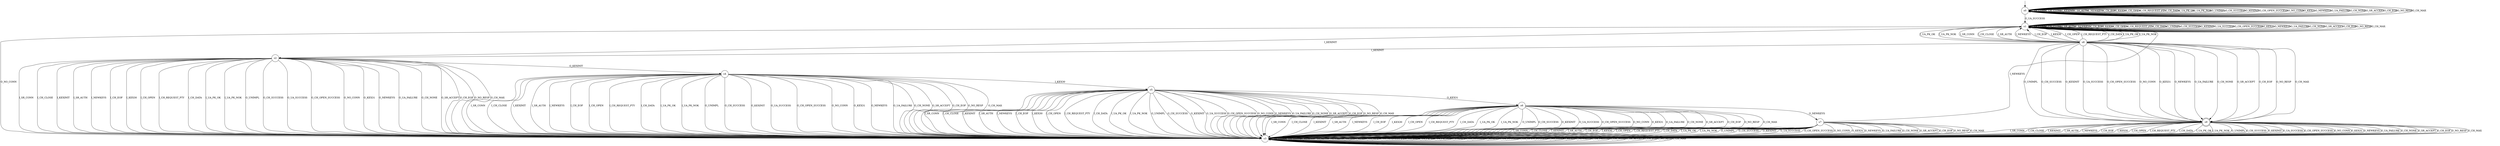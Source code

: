 digraph g {

	s0 [shape="circle" label="s0"];
	s1 [shape="circle" label="s1"];
	s2 [shape="circle" label="s2"];
	s3 [shape="circle" label="s3"];
	s4 [shape="circle" label="s4"];
	s5 [shape="circle" label="s5"];
	s6 [shape="circle" label="s6"];
	s7 [shape="circle" label="s7"];
	s8 [shape="circle" label="s8"];
	s9 [shape="doublecircle" label="s9"];
	s0 -> s0 [label="I_SR_CONN"];
	s0 -> s0 [label="I_CH_CLOSE"];
	s0 -> s0 [label="I_KEXINIT"];
	s0 -> s0 [label="I_SR_AUTH"];
	s0 -> s0 [label="I_NEWKEYS"];
	s0 -> s0 [label="I_CH_EOF"];
	s0 -> s0 [label="I_KEX30"];
	s0 -> s0 [label="I_CH_OPEN"];
	s0 -> s0 [label="I_CH_REQUEST_PTY"];
	s0 -> s0 [label="I_CH_DATA"];
	s0 -> s0 [label="I_UA_PK_OK"];
	s0 -> s0 [label="I_UA_PK_NOK"];
	s0 -> s0 [label="O_UNIMPL"];
	s0 -> s0 [label="O_CH_SUCCESS"];
	s0 -> s0 [label="O_KEXINIT"];
	s0 -> s1 [label="O_UA_SUCCESS"];
	s0 -> s0 [label="O_CH_OPEN_SUCCESS"];
	s0 -> s0 [label="O_NO_CONN"];
	s0 -> s0 [label="O_KEX31"];
	s0 -> s0 [label="O_NEWKEYS"];
	s0 -> s0 [label="O_UA_FAILURE"];
	s0 -> s0 [label="O_CH_NONE"];
	s0 -> s0 [label="O_SR_ACCEPT"];
	s0 -> s0 [label="O_CH_EOF"];
	s0 -> s0 [label="O_NO_RESP"];
	s0 -> s0 [label="O_CH_MAX"];
	s1 -> s1 [label="I_SR_CONN"];
	s1 -> s1 [label="I_CH_CLOSE"];
	s1 -> s2 [label="I_KEXINIT"];
	s1 -> s1 [label="I_SR_AUTH"];
	s1 -> s1 [label="I_NEWKEYS"];
	s1 -> s1 [label="I_CH_EOF"];
	s1 -> s1 [label="I_KEX30"];
	s1 -> s1 [label="I_CH_OPEN"];
	s1 -> s1 [label="I_CH_REQUEST_PTY"];
	s1 -> s1 [label="I_CH_DATA"];
	s1 -> s8 [label="I_UA_PK_OK"];
	s1 -> s8 [label="I_UA_PK_NOK"];
	s1 -> s1 [label="O_UNIMPL"];
	s1 -> s1 [label="O_CH_SUCCESS"];
	s1 -> s1 [label="O_KEXINIT"];
	s1 -> s1 [label="O_UA_SUCCESS"];
	s1 -> s1 [label="O_CH_OPEN_SUCCESS"];
	s1 -> s3 [label="O_NO_CONN"];
	s1 -> s1 [label="O_KEX31"];
	s1 -> s1 [label="O_NEWKEYS"];
	s1 -> s1 [label="O_UA_FAILURE"];
	s1 -> s1 [label="O_CH_NONE"];
	s1 -> s1 [label="O_SR_ACCEPT"];
	s1 -> s1 [label="O_CH_EOF"];
	s1 -> s1 [label="O_NO_RESP"];
	s1 -> s1 [label="O_CH_MAX"];
	s2 -> s3 [label="I_SR_CONN"];
	s2 -> s3 [label="I_CH_CLOSE"];
	s2 -> s3 [label="I_KEXINIT"];
	s2 -> s3 [label="I_SR_AUTH"];
	s2 -> s3 [label="I_NEWKEYS"];
	s2 -> s3 [label="I_CH_EOF"];
	s2 -> s3 [label="I_KEX30"];
	s2 -> s3 [label="I_CH_OPEN"];
	s2 -> s3 [label="I_CH_REQUEST_PTY"];
	s2 -> s3 [label="I_CH_DATA"];
	s2 -> s3 [label="I_UA_PK_OK"];
	s2 -> s3 [label="I_UA_PK_NOK"];
	s2 -> s3 [label="O_UNIMPL"];
	s2 -> s3 [label="O_CH_SUCCESS"];
	s2 -> s4 [label="O_KEXINIT"];
	s2 -> s3 [label="O_UA_SUCCESS"];
	s2 -> s3 [label="O_CH_OPEN_SUCCESS"];
	s2 -> s3 [label="O_NO_CONN"];
	s2 -> s3 [label="O_KEX31"];
	s2 -> s3 [label="O_NEWKEYS"];
	s2 -> s3 [label="O_UA_FAILURE"];
	s2 -> s3 [label="O_CH_NONE"];
	s2 -> s3 [label="O_SR_ACCEPT"];
	s2 -> s3 [label="O_CH_EOF"];
	s2 -> s3 [label="O_NO_RESP"];
	s2 -> s3 [label="O_CH_MAX"];
	s3 -> s3 [label="I_SR_CONN"];
	s3 -> s3 [label="I_CH_CLOSE"];
	s3 -> s3 [label="I_KEXINIT"];
	s3 -> s3 [label="I_SR_AUTH"];
	s3 -> s3 [label="I_NEWKEYS"];
	s3 -> s3 [label="I_CH_EOF"];
	s3 -> s3 [label="I_KEX30"];
	s3 -> s3 [label="I_CH_OPEN"];
	s3 -> s3 [label="I_CH_REQUEST_PTY"];
	s3 -> s3 [label="I_CH_DATA"];
	s3 -> s3 [label="I_UA_PK_OK"];
	s3 -> s3 [label="I_UA_PK_NOK"];
	s3 -> s3 [label="O_UNIMPL"];
	s3 -> s3 [label="O_CH_SUCCESS"];
	s3 -> s3 [label="O_KEXINIT"];
	s3 -> s3 [label="O_UA_SUCCESS"];
	s3 -> s3 [label="O_CH_OPEN_SUCCESS"];
	s3 -> s3 [label="O_NO_CONN"];
	s3 -> s3 [label="O_KEX31"];
	s3 -> s3 [label="O_NEWKEYS"];
	s3 -> s3 [label="O_UA_FAILURE"];
	s3 -> s3 [label="O_CH_NONE"];
	s3 -> s3 [label="O_SR_ACCEPT"];
	s3 -> s3 [label="O_CH_EOF"];
	s3 -> s3 [label="O_NO_RESP"];
	s3 -> s3 [label="O_CH_MAX"];
	s4 -> s3 [label="I_SR_CONN"];
	s4 -> s3 [label="I_CH_CLOSE"];
	s4 -> s3 [label="I_KEXINIT"];
	s4 -> s3 [label="I_SR_AUTH"];
	s4 -> s3 [label="I_NEWKEYS"];
	s4 -> s3 [label="I_CH_EOF"];
	s4 -> s5 [label="I_KEX30"];
	s4 -> s3 [label="I_CH_OPEN"];
	s4 -> s3 [label="I_CH_REQUEST_PTY"];
	s4 -> s3 [label="I_CH_DATA"];
	s4 -> s3 [label="I_UA_PK_OK"];
	s4 -> s3 [label="I_UA_PK_NOK"];
	s4 -> s3 [label="O_UNIMPL"];
	s4 -> s3 [label="O_CH_SUCCESS"];
	s4 -> s3 [label="O_KEXINIT"];
	s4 -> s3 [label="O_UA_SUCCESS"];
	s4 -> s3 [label="O_CH_OPEN_SUCCESS"];
	s4 -> s3 [label="O_NO_CONN"];
	s4 -> s3 [label="O_KEX31"];
	s4 -> s3 [label="O_NEWKEYS"];
	s4 -> s3 [label="O_UA_FAILURE"];
	s4 -> s3 [label="O_CH_NONE"];
	s4 -> s3 [label="O_SR_ACCEPT"];
	s4 -> s3 [label="O_CH_EOF"];
	s4 -> s3 [label="O_NO_RESP"];
	s4 -> s3 [label="O_CH_MAX"];
	s5 -> s3 [label="I_SR_CONN"];
	s5 -> s3 [label="I_CH_CLOSE"];
	s5 -> s3 [label="I_KEXINIT"];
	s5 -> s3 [label="I_SR_AUTH"];
	s5 -> s3 [label="I_NEWKEYS"];
	s5 -> s3 [label="I_CH_EOF"];
	s5 -> s3 [label="I_KEX30"];
	s5 -> s3 [label="I_CH_OPEN"];
	s5 -> s3 [label="I_CH_REQUEST_PTY"];
	s5 -> s3 [label="I_CH_DATA"];
	s5 -> s3 [label="I_UA_PK_OK"];
	s5 -> s3 [label="I_UA_PK_NOK"];
	s5 -> s3 [label="O_UNIMPL"];
	s5 -> s3 [label="O_CH_SUCCESS"];
	s5 -> s3 [label="O_KEXINIT"];
	s5 -> s3 [label="O_UA_SUCCESS"];
	s5 -> s3 [label="O_CH_OPEN_SUCCESS"];
	s5 -> s3 [label="O_NO_CONN"];
	s5 -> s6 [label="O_KEX31"];
	s5 -> s3 [label="O_NEWKEYS"];
	s5 -> s3 [label="O_UA_FAILURE"];
	s5 -> s3 [label="O_CH_NONE"];
	s5 -> s3 [label="O_SR_ACCEPT"];
	s5 -> s3 [label="O_CH_EOF"];
	s5 -> s3 [label="O_NO_RESP"];
	s5 -> s3 [label="O_CH_MAX"];
	s6 -> s3 [label="I_SR_CONN"];
	s6 -> s3 [label="I_CH_CLOSE"];
	s6 -> s3 [label="I_KEXINIT"];
	s6 -> s3 [label="I_SR_AUTH"];
	s6 -> s3 [label="I_NEWKEYS"];
	s6 -> s3 [label="I_CH_EOF"];
	s6 -> s3 [label="I_KEX30"];
	s6 -> s3 [label="I_CH_OPEN"];
	s6 -> s3 [label="I_CH_REQUEST_PTY"];
	s6 -> s3 [label="I_CH_DATA"];
	s6 -> s3 [label="I_UA_PK_OK"];
	s6 -> s3 [label="I_UA_PK_NOK"];
	s6 -> s3 [label="O_UNIMPL"];
	s6 -> s3 [label="O_CH_SUCCESS"];
	s6 -> s3 [label="O_KEXINIT"];
	s6 -> s3 [label="O_UA_SUCCESS"];
	s6 -> s3 [label="O_CH_OPEN_SUCCESS"];
	s6 -> s3 [label="O_NO_CONN"];
	s6 -> s3 [label="O_KEX31"];
	s6 -> s7 [label="O_NEWKEYS"];
	s6 -> s3 [label="O_UA_FAILURE"];
	s6 -> s3 [label="O_CH_NONE"];
	s6 -> s3 [label="O_SR_ACCEPT"];
	s6 -> s3 [label="O_CH_EOF"];
	s6 -> s3 [label="O_NO_RESP"];
	s6 -> s3 [label="O_CH_MAX"];
	s7 -> s3 [label="I_SR_CONN"];
	s7 -> s3 [label="I_CH_CLOSE"];
	s7 -> s3 [label="I_KEXINIT"];
	s7 -> s3 [label="I_SR_AUTH"];
	s7 -> s1 [label="I_NEWKEYS"];
	s7 -> s3 [label="I_CH_EOF"];
	s7 -> s3 [label="I_KEX30"];
	s7 -> s3 [label="I_CH_OPEN"];
	s7 -> s3 [label="I_CH_REQUEST_PTY"];
	s7 -> s3 [label="I_CH_DATA"];
	s7 -> s3 [label="I_UA_PK_OK"];
	s7 -> s3 [label="I_UA_PK_NOK"];
	s7 -> s3 [label="O_UNIMPL"];
	s7 -> s3 [label="O_CH_SUCCESS"];
	s7 -> s3 [label="O_KEXINIT"];
	s7 -> s3 [label="O_UA_SUCCESS"];
	s7 -> s3 [label="O_CH_OPEN_SUCCESS"];
	s7 -> s3 [label="O_NO_CONN"];
	s7 -> s3 [label="O_KEX31"];
	s7 -> s3 [label="O_NEWKEYS"];
	s7 -> s3 [label="O_UA_FAILURE"];
	s7 -> s3 [label="O_CH_NONE"];
	s7 -> s3 [label="O_SR_ACCEPT"];
	s7 -> s3 [label="O_CH_EOF"];
	s7 -> s3 [label="O_NO_RESP"];
	s7 -> s3 [label="O_CH_MAX"];
	s8 -> s1 [label="I_SR_CONN"];
	s8 -> s1 [label="I_CH_CLOSE"];
	s8 -> s2 [label="I_KEXINIT"];
	s8 -> s1 [label="I_SR_AUTH"];
	s8 -> s1 [label="I_NEWKEYS"];
	s8 -> s1 [label="I_CH_EOF"];
	s8 -> s1 [label="I_KEX30"];
	s8 -> s1 [label="I_CH_OPEN"];
	s8 -> s1 [label="I_CH_REQUEST_PTY"];
	s8 -> s1 [label="I_CH_DATA"];
	s8 -> s1 [label="I_UA_PK_OK"];
	s8 -> s1 [label="I_UA_PK_NOK"];
	s8 -> s9 [label="O_UNIMPL"];
	s8 -> s9 [label="O_CH_SUCCESS"];
	s8 -> s9 [label="O_KEXINIT"];
	s8 -> s9 [label="O_UA_SUCCESS"];
	s8 -> s9 [label="O_CH_OPEN_SUCCESS"];
	s8 -> s9 [label="O_NO_CONN"];
	s8 -> s9 [label="O_KEX31"];
	s8 -> s9 [label="O_NEWKEYS"];
	s8 -> s9 [label="O_UA_FAILURE"];
	s8 -> s9 [label="O_CH_NONE"];
	s8 -> s9 [label="O_SR_ACCEPT"];
	s8 -> s9 [label="O_CH_EOF"];
	s8 -> s9 [label="O_NO_RESP"];
	s8 -> s9 [label="O_CH_MAX"];
	s9 -> s3 [label="I_SR_CONN"];
	s9 -> s3 [label="I_CH_CLOSE"];
	s9 -> s3 [label="I_KEXINIT"];
	s9 -> s3 [label="I_SR_AUTH"];
	s9 -> s3 [label="I_NEWKEYS"];
	s9 -> s3 [label="I_CH_EOF"];
	s9 -> s3 [label="I_KEX30"];
	s9 -> s3 [label="I_CH_OPEN"];
	s9 -> s3 [label="I_CH_REQUEST_PTY"];
	s9 -> s3 [label="I_CH_DATA"];
	s9 -> s3 [label="I_UA_PK_OK"];
	s9 -> s3 [label="I_UA_PK_NOK"];
	s9 -> s3 [label="O_UNIMPL"];
	s9 -> s3 [label="O_CH_SUCCESS"];
	s9 -> s3 [label="O_KEXINIT"];
	s9 -> s3 [label="O_UA_SUCCESS"];
	s9 -> s3 [label="O_CH_OPEN_SUCCESS"];
	s9 -> s3 [label="O_NO_CONN"];
	s9 -> s3 [label="O_KEX31"];
	s9 -> s3 [label="O_NEWKEYS"];
	s9 -> s3 [label="O_UA_FAILURE"];
	s9 -> s3 [label="O_CH_NONE"];
	s9 -> s3 [label="O_SR_ACCEPT"];
	s9 -> s3 [label="O_CH_EOF"];
	s9 -> s3 [label="O_NO_RESP"];
	s9 -> s3 [label="O_CH_MAX"];

__start0 [label="" shape="none" width="0" height="0"];
__start0 -> s0;

}
